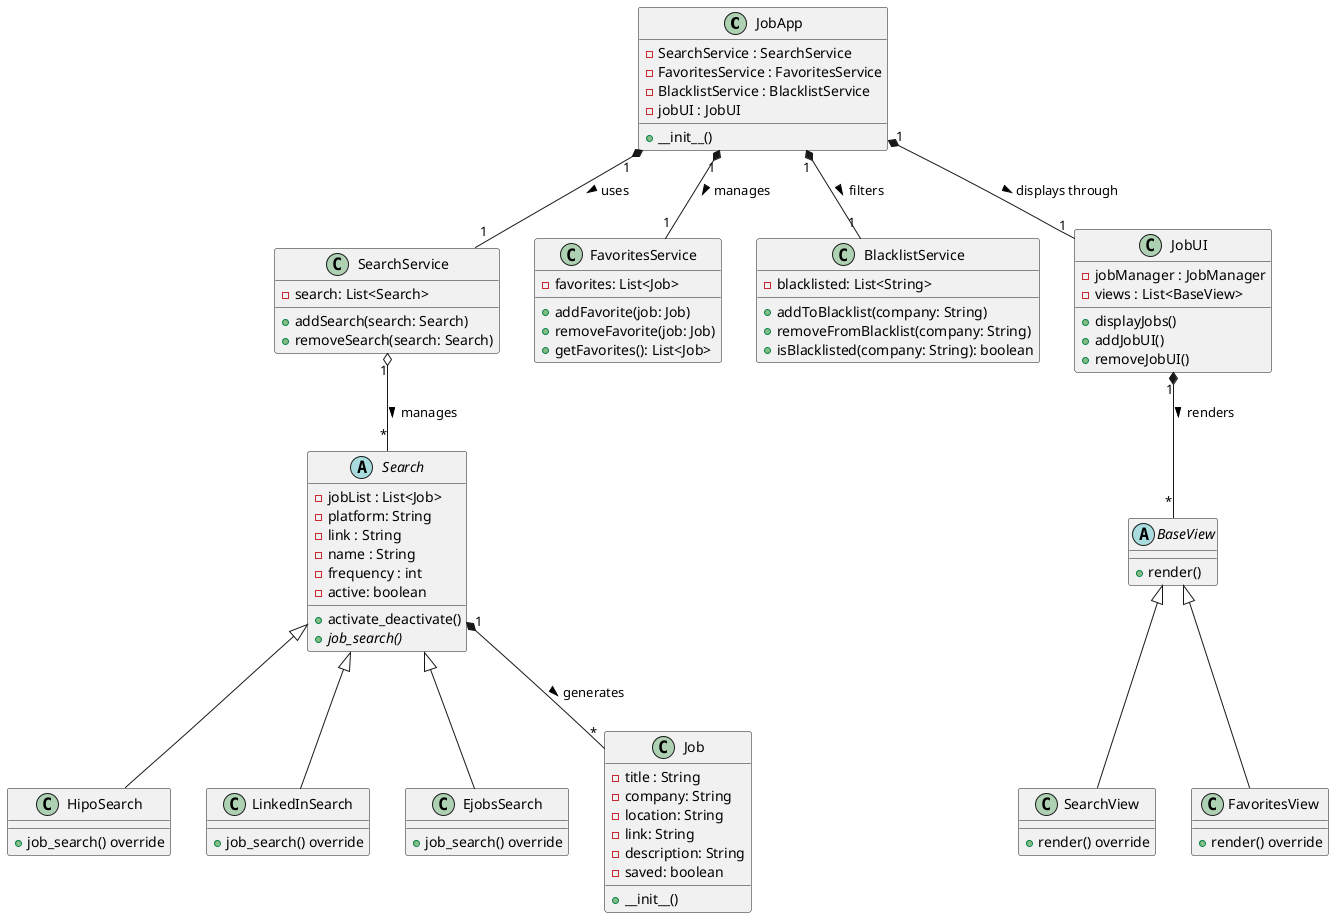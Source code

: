 @startuml

class JobApp {
  -SearchService : SearchService
  -FavoritesService : FavoritesService
  -BlacklistService : BlacklistService
  -jobUI : JobUI
  +__init__()
}

class SearchService {
  -search: List<Search>
  +addSearch(search: Search)
  +removeSearch(search: Search)
}

class FavoritesService {
  -favorites: List<Job>
  +addFavorite(job: Job)
  +removeFavorite(job: Job)
  +getFavorites(): List<Job>
}

class BlacklistService {
  -blacklisted: List<String>
  +addToBlacklist(company: String)
  +removeFromBlacklist(company: String)
  +isBlacklisted(company: String): boolean
}

class JobUI {
  -jobManager : JobManager
  -views : List<BaseView>
  +displayJobs()
  +addJobUI()
  +removeJobUI()
}

abstract class BaseView {
  +render()
}

class SearchView extends BaseView {
  +render() override
}

class FavoritesView extends BaseView {
  +render() override
}

abstract class Search {
  -jobList : List<Job>
  -platform: String
  -link : String
  -name : String
  -frequency : int
  -active: boolean
  +activate_deactivate()
  +{abstract} job_search()
}

class HipoSearch extends Search {
  +job_search() override
}

class LinkedInSearch extends Search {
  +job_search() override
}

class EjobsSearch extends Search {
  +job_search() override
}

class Job {
  -title : String
  -company: String
  -location: String
  -link: String
  -description: String
  -saved: boolean
  +__init__() 
}

JobApp "1" *-- "1" SearchService : uses >
JobApp "1" *-- "1" FavoritesService : manages >
JobApp "1" *-- "1" BlacklistService : filters >
JobApp "1" *-- "1" JobUI : displays through >

SearchService "1" o-- "*" Search : manages >
Search "1" *-- "*" Job : generates >
JobUI "1" *-- "*" BaseView : renders >

@enduml
